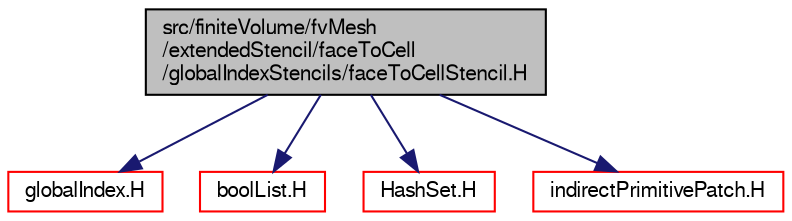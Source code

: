 digraph "src/finiteVolume/fvMesh/extendedStencil/faceToCell/globalIndexStencils/faceToCellStencil.H"
{
  bgcolor="transparent";
  edge [fontname="FreeSans",fontsize="10",labelfontname="FreeSans",labelfontsize="10"];
  node [fontname="FreeSans",fontsize="10",shape=record];
  Node0 [label="src/finiteVolume/fvMesh\l/extendedStencil/faceToCell\l/globalIndexStencils/faceToCellStencil.H",height=0.2,width=0.4,color="black", fillcolor="grey75", style="filled", fontcolor="black"];
  Node0 -> Node1 [color="midnightblue",fontsize="10",style="solid",fontname="FreeSans"];
  Node1 [label="globalIndex.H",height=0.2,width=0.4,color="red",URL="$a11522.html"];
  Node0 -> Node72 [color="midnightblue",fontsize="10",style="solid",fontname="FreeSans"];
  Node72 [label="boolList.H",height=0.2,width=0.4,color="red",URL="$a12152.html"];
  Node0 -> Node73 [color="midnightblue",fontsize="10",style="solid",fontname="FreeSans"];
  Node73 [label="HashSet.H",height=0.2,width=0.4,color="red",URL="$a08471.html"];
  Node0 -> Node75 [color="midnightblue",fontsize="10",style="solid",fontname="FreeSans"];
  Node75 [label="indirectPrimitivePatch.H",height=0.2,width=0.4,color="red",URL="$a11987.html"];
}
